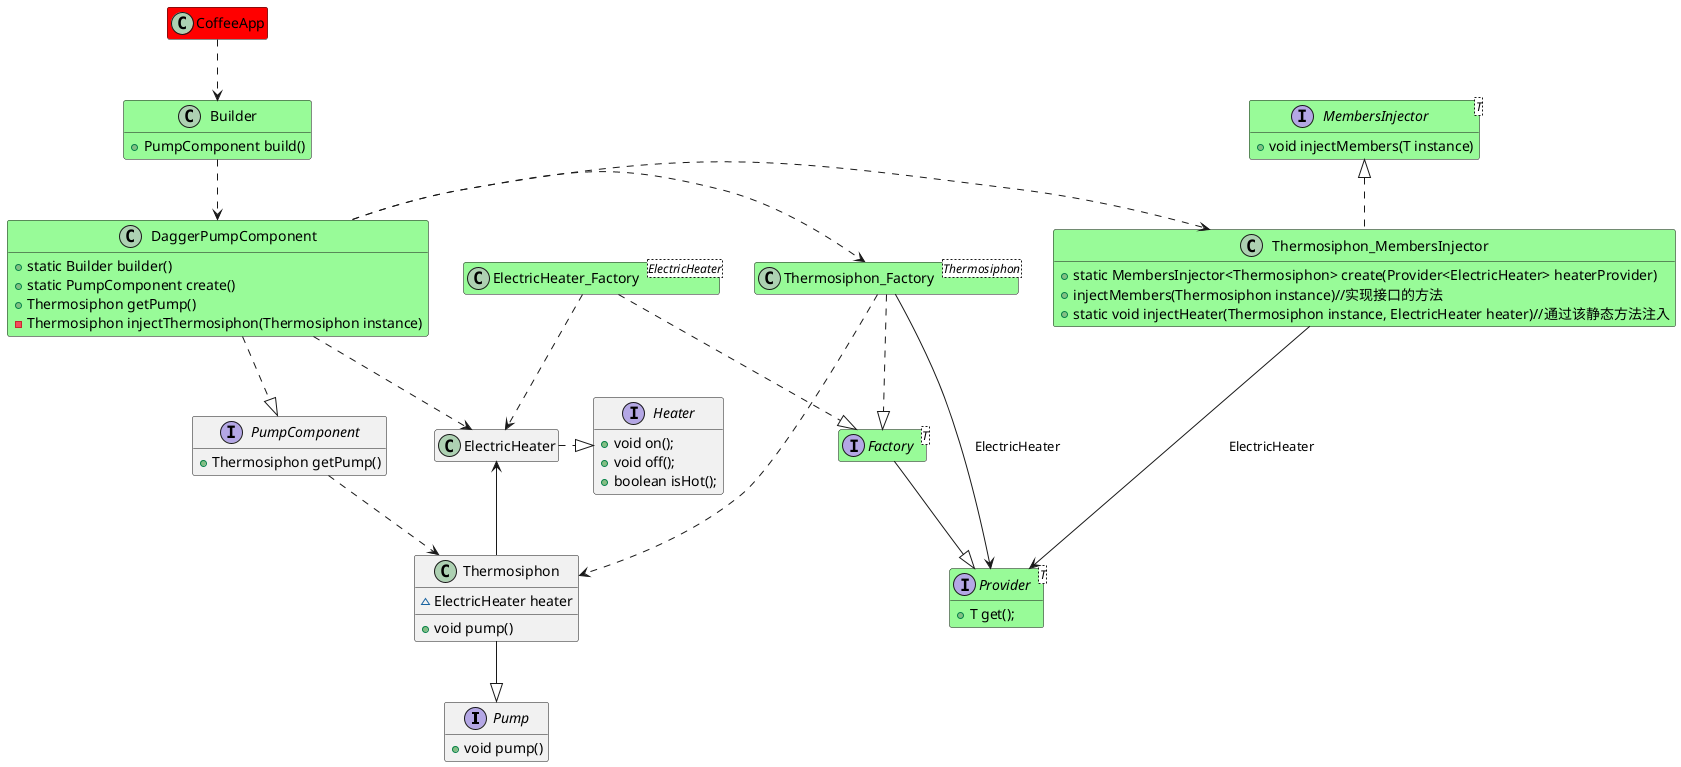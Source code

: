 @startuml

hide empty members
hide empty fields
interface Pump{
    + void pump()
}

interface Heater{
    + void on();
    + void off();
    + boolean isHot();
}

interface PumpComponent{
    +Thermosiphon getPump()
}

class ElectricHeater

class Thermosiphon{
    ~ ElectricHeater heater
    + void pump()
}
class CoffeeApp #red

class DaggerPumpComponent #PaleGreen{
    + static Builder builder()
    + static PumpComponent create()
    + Thermosiphon getPump()
    - Thermosiphon injectThermosiphon(Thermosiphon instance)
}
class Builder #PaleGreen{
    + PumpComponent build()
}
interface Provider<T> #PaleGreen{
    + T get();
}
interface Factory<T> #PaleGreen
interface MembersInjector<T> #PaleGreen{
    + void injectMembers(T instance)
}

class ElectricHeater_Factory<ElectricHeater> #PaleGreen
class Thermosiphon_Factory<Thermosiphon> #PaleGreen
class Thermosiphon_MembersInjector #PaleGreen{
    + static MembersInjector<Thermosiphon> create(Provider<ElectricHeater> heaterProvider)
    + injectMembers(Thermosiphon instance)//实现接口的方法
    + static void injectHeater(Thermosiphon instance, ElectricHeater heater)//通过该静态方法注入
}

Thermosiphon_Factory ..> Thermosiphon
Thermosiphon_Factory --> Provider: ElectricHeater
Thermosiphon_Factory ..|> Factory
Thermosiphon_MembersInjector --> Provider: ElectricHeater
Thermosiphon_MembersInjector .up.|> MembersInjector
ElectricHeater_Factory ..|> Factory
Factory --|> Provider
ElectricHeater_Factory ..> ElectricHeater
DaggerPumpComponent ..> ElectricHeater
DaggerPumpComponent .right.> Thermosiphon_MembersInjector
DaggerPumpComponent .right.> Thermosiphon_Factory
Builder ..> DaggerPumpComponent
DaggerPumpComponent ..|> PumpComponent
CoffeeApp ..> Builder
ElectricHeater ..right|> Heater
Thermosiphon --|> Pump
PumpComponent ..> Thermosiphon
Thermosiphon -up-> ElectricHeater
@enduml